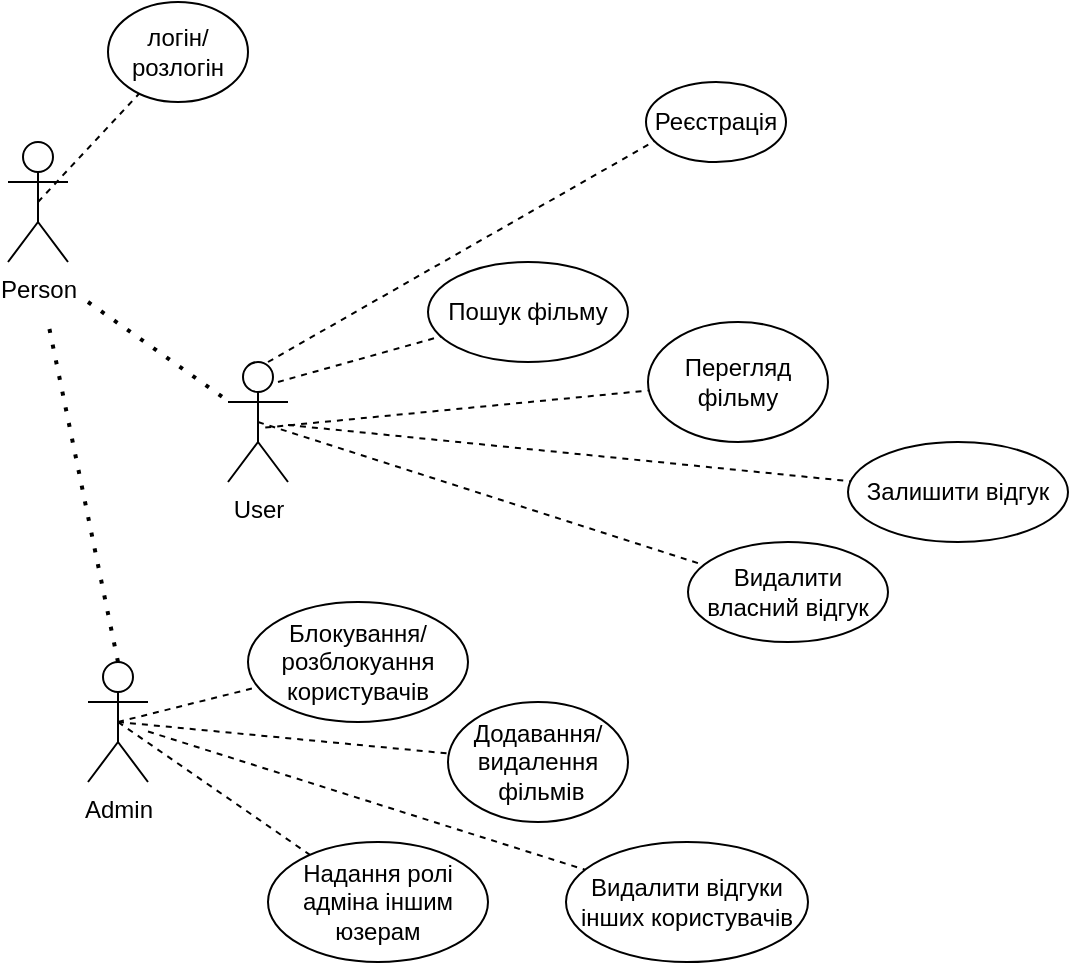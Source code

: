 <mxfile version="20.8.17" type="github">
  <diagram id="C5RBs43oDa-KdzZeNtuy" name="Page-1">
    <mxGraphModel dx="875" dy="484" grid="1" gridSize="10" guides="1" tooltips="1" connect="1" arrows="1" fold="1" page="1" pageScale="1" pageWidth="827" pageHeight="1169" math="0" shadow="0">
      <root>
        <mxCell id="WIyWlLk6GJQsqaUBKTNV-0" />
        <mxCell id="WIyWlLk6GJQsqaUBKTNV-1" parent="WIyWlLk6GJQsqaUBKTNV-0" />
        <mxCell id="ZY3nuBFFhSYuKmmic3Ez-3" value="User&lt;br&gt;" style="shape=umlActor;verticalLabelPosition=bottom;verticalAlign=top;html=1;outlineConnect=0;" vertex="1" parent="WIyWlLk6GJQsqaUBKTNV-1">
          <mxGeometry x="170" y="190" width="30" height="60" as="geometry" />
        </mxCell>
        <mxCell id="ZY3nuBFFhSYuKmmic3Ez-10" value="Admin" style="shape=umlActor;verticalLabelPosition=bottom;verticalAlign=top;html=1;outlineConnect=0;" vertex="1" parent="WIyWlLk6GJQsqaUBKTNV-1">
          <mxGeometry x="100" y="340" width="30" height="60" as="geometry" />
        </mxCell>
        <mxCell id="ZY3nuBFFhSYuKmmic3Ez-11" value="Person&lt;br&gt;" style="shape=umlActor;verticalLabelPosition=bottom;verticalAlign=top;html=1;outlineConnect=0;" vertex="1" parent="WIyWlLk6GJQsqaUBKTNV-1">
          <mxGeometry x="60" y="80" width="30" height="60" as="geometry" />
        </mxCell>
        <mxCell id="ZY3nuBFFhSYuKmmic3Ez-12" value="" style="endArrow=none;dashed=1;html=1;dashPattern=1 3;strokeWidth=2;rounded=0;" edge="1" parent="WIyWlLk6GJQsqaUBKTNV-1" target="ZY3nuBFFhSYuKmmic3Ez-3">
          <mxGeometry width="50" height="50" relative="1" as="geometry">
            <mxPoint x="100" y="160" as="sourcePoint" />
            <mxPoint x="150" y="110" as="targetPoint" />
          </mxGeometry>
        </mxCell>
        <mxCell id="ZY3nuBFFhSYuKmmic3Ez-13" value="" style="endArrow=none;dashed=1;html=1;dashPattern=1 3;strokeWidth=2;rounded=0;exitX=0.5;exitY=0;exitDx=0;exitDy=0;exitPerimeter=0;" edge="1" parent="WIyWlLk6GJQsqaUBKTNV-1" source="ZY3nuBFFhSYuKmmic3Ez-10">
          <mxGeometry width="50" height="50" relative="1" as="geometry">
            <mxPoint x="30" y="220" as="sourcePoint" />
            <mxPoint x="80" y="170" as="targetPoint" />
          </mxGeometry>
        </mxCell>
        <mxCell id="ZY3nuBFFhSYuKmmic3Ez-14" value="" style="endArrow=none;dashed=1;html=1;rounded=0;exitX=0.5;exitY=0.5;exitDx=0;exitDy=0;exitPerimeter=0;" edge="1" parent="WIyWlLk6GJQsqaUBKTNV-1" source="ZY3nuBFFhSYuKmmic3Ez-11" target="ZY3nuBFFhSYuKmmic3Ez-15">
          <mxGeometry width="50" height="50" relative="1" as="geometry">
            <mxPoint x="90" y="120" as="sourcePoint" />
            <mxPoint x="190" y="100" as="targetPoint" />
          </mxGeometry>
        </mxCell>
        <mxCell id="ZY3nuBFFhSYuKmmic3Ez-15" value="логін/розлогін" style="ellipse;whiteSpace=wrap;html=1;" vertex="1" parent="WIyWlLk6GJQsqaUBKTNV-1">
          <mxGeometry x="110" y="10" width="70" height="50" as="geometry" />
        </mxCell>
        <mxCell id="ZY3nuBFFhSYuKmmic3Ez-16" value="" style="endArrow=none;dashed=1;html=1;rounded=0;exitX=0.5;exitY=0.5;exitDx=0;exitDy=0;exitPerimeter=0;" edge="1" parent="WIyWlLk6GJQsqaUBKTNV-1" source="ZY3nuBFFhSYuKmmic3Ez-10" target="ZY3nuBFFhSYuKmmic3Ez-17">
          <mxGeometry width="50" height="50" relative="1" as="geometry">
            <mxPoint x="120" y="380" as="sourcePoint" />
            <mxPoint x="170" y="330" as="targetPoint" />
          </mxGeometry>
        </mxCell>
        <mxCell id="ZY3nuBFFhSYuKmmic3Ez-17" value="Блокування/розблокуання користувачів" style="ellipse;whiteSpace=wrap;html=1;" vertex="1" parent="WIyWlLk6GJQsqaUBKTNV-1">
          <mxGeometry x="180" y="310" width="110" height="60" as="geometry" />
        </mxCell>
        <mxCell id="ZY3nuBFFhSYuKmmic3Ez-18" value="" style="endArrow=none;dashed=1;html=1;rounded=0;exitX=0.5;exitY=0.5;exitDx=0;exitDy=0;exitPerimeter=0;" edge="1" parent="WIyWlLk6GJQsqaUBKTNV-1" source="ZY3nuBFFhSYuKmmic3Ez-10" target="ZY3nuBFFhSYuKmmic3Ez-19">
          <mxGeometry width="50" height="50" relative="1" as="geometry">
            <mxPoint x="130" y="400" as="sourcePoint" />
            <mxPoint x="320" y="390" as="targetPoint" />
          </mxGeometry>
        </mxCell>
        <mxCell id="ZY3nuBFFhSYuKmmic3Ez-19" value="Додавання/&lt;br&gt;видалення&lt;br&gt;&amp;nbsp;фільмів" style="ellipse;whiteSpace=wrap;html=1;" vertex="1" parent="WIyWlLk6GJQsqaUBKTNV-1">
          <mxGeometry x="280" y="360" width="90" height="60" as="geometry" />
        </mxCell>
        <mxCell id="ZY3nuBFFhSYuKmmic3Ez-20" value="" style="endArrow=none;dashed=1;html=1;rounded=0;exitX=0.5;exitY=0.5;exitDx=0;exitDy=0;exitPerimeter=0;" edge="1" parent="WIyWlLk6GJQsqaUBKTNV-1" source="ZY3nuBFFhSYuKmmic3Ez-10" target="ZY3nuBFFhSYuKmmic3Ez-21">
          <mxGeometry width="50" height="50" relative="1" as="geometry">
            <mxPoint x="120" y="420" as="sourcePoint" />
            <mxPoint x="130" y="410" as="targetPoint" />
          </mxGeometry>
        </mxCell>
        <mxCell id="ZY3nuBFFhSYuKmmic3Ez-21" value="Надання ролі адміна іншим юзерам" style="ellipse;whiteSpace=wrap;html=1;" vertex="1" parent="WIyWlLk6GJQsqaUBKTNV-1">
          <mxGeometry x="190" y="430" width="110" height="60" as="geometry" />
        </mxCell>
        <mxCell id="ZY3nuBFFhSYuKmmic3Ez-22" value="" style="endArrow=none;dashed=1;html=1;rounded=0;" edge="1" parent="WIyWlLk6GJQsqaUBKTNV-1" target="ZY3nuBFFhSYuKmmic3Ez-23">
          <mxGeometry width="50" height="50" relative="1" as="geometry">
            <mxPoint x="195" y="200" as="sourcePoint" />
            <mxPoint x="300" y="160" as="targetPoint" />
          </mxGeometry>
        </mxCell>
        <mxCell id="ZY3nuBFFhSYuKmmic3Ez-23" value="Пошук фільму" style="ellipse;whiteSpace=wrap;html=1;" vertex="1" parent="WIyWlLk6GJQsqaUBKTNV-1">
          <mxGeometry x="270" y="140" width="100" height="50" as="geometry" />
        </mxCell>
        <mxCell id="ZY3nuBFFhSYuKmmic3Ez-24" value="" style="endArrow=none;dashed=1;html=1;rounded=0;" edge="1" parent="WIyWlLk6GJQsqaUBKTNV-1" target="ZY3nuBFFhSYuKmmic3Ez-25">
          <mxGeometry width="50" height="50" relative="1" as="geometry">
            <mxPoint x="188.63" y="222.78" as="sourcePoint" />
            <mxPoint x="380" y="220" as="targetPoint" />
          </mxGeometry>
        </mxCell>
        <mxCell id="ZY3nuBFFhSYuKmmic3Ez-25" value="Перегляд фільму" style="ellipse;whiteSpace=wrap;html=1;" vertex="1" parent="WIyWlLk6GJQsqaUBKTNV-1">
          <mxGeometry x="380" y="170" width="90" height="60" as="geometry" />
        </mxCell>
        <mxCell id="ZY3nuBFFhSYuKmmic3Ez-26" value="" style="endArrow=none;dashed=1;html=1;rounded=0;" edge="1" parent="WIyWlLk6GJQsqaUBKTNV-1" source="ZY3nuBFFhSYuKmmic3Ez-3" target="ZY3nuBFFhSYuKmmic3Ez-27">
          <mxGeometry width="50" height="50" relative="1" as="geometry">
            <mxPoint x="200" y="250" as="sourcePoint" />
            <mxPoint x="360" y="260" as="targetPoint" />
          </mxGeometry>
        </mxCell>
        <mxCell id="ZY3nuBFFhSYuKmmic3Ez-27" value="Залишити відгук" style="ellipse;whiteSpace=wrap;html=1;" vertex="1" parent="WIyWlLk6GJQsqaUBKTNV-1">
          <mxGeometry x="480" y="230" width="110" height="50" as="geometry" />
        </mxCell>
        <mxCell id="ZY3nuBFFhSYuKmmic3Ez-28" value="" style="endArrow=none;dashed=1;html=1;rounded=0;exitX=0.5;exitY=0.5;exitDx=0;exitDy=0;exitPerimeter=0;" edge="1" parent="WIyWlLk6GJQsqaUBKTNV-1" source="ZY3nuBFFhSYuKmmic3Ez-3" target="ZY3nuBFFhSYuKmmic3Ez-29">
          <mxGeometry width="50" height="50" relative="1" as="geometry">
            <mxPoint x="350" y="290" as="sourcePoint" />
            <mxPoint x="450" y="300" as="targetPoint" />
          </mxGeometry>
        </mxCell>
        <mxCell id="ZY3nuBFFhSYuKmmic3Ez-29" value="Видалити власний відгук" style="ellipse;whiteSpace=wrap;html=1;" vertex="1" parent="WIyWlLk6GJQsqaUBKTNV-1">
          <mxGeometry x="400" y="280" width="100" height="50" as="geometry" />
        </mxCell>
        <mxCell id="ZY3nuBFFhSYuKmmic3Ez-30" value="" style="endArrow=none;dashed=1;html=1;rounded=0;" edge="1" parent="WIyWlLk6GJQsqaUBKTNV-1">
          <mxGeometry width="50" height="50" relative="1" as="geometry">
            <mxPoint x="190" y="190" as="sourcePoint" />
            <mxPoint x="400" y="70" as="targetPoint" />
          </mxGeometry>
        </mxCell>
        <mxCell id="ZY3nuBFFhSYuKmmic3Ez-31" value="Реєстрація" style="ellipse;whiteSpace=wrap;html=1;" vertex="1" parent="WIyWlLk6GJQsqaUBKTNV-1">
          <mxGeometry x="379" y="50" width="70" height="40" as="geometry" />
        </mxCell>
        <mxCell id="ZY3nuBFFhSYuKmmic3Ez-33" value="" style="endArrow=none;dashed=1;html=1;rounded=0;" edge="1" parent="WIyWlLk6GJQsqaUBKTNV-1" source="ZY3nuBFFhSYuKmmic3Ez-10" target="ZY3nuBFFhSYuKmmic3Ez-34">
          <mxGeometry width="50" height="50" relative="1" as="geometry">
            <mxPoint x="350" y="430" as="sourcePoint" />
            <mxPoint x="380" y="460" as="targetPoint" />
          </mxGeometry>
        </mxCell>
        <mxCell id="ZY3nuBFFhSYuKmmic3Ez-34" value="Видалити відгуки інших користувачів" style="ellipse;whiteSpace=wrap;html=1;" vertex="1" parent="WIyWlLk6GJQsqaUBKTNV-1">
          <mxGeometry x="339" y="430" width="121" height="60" as="geometry" />
        </mxCell>
      </root>
    </mxGraphModel>
  </diagram>
</mxfile>
